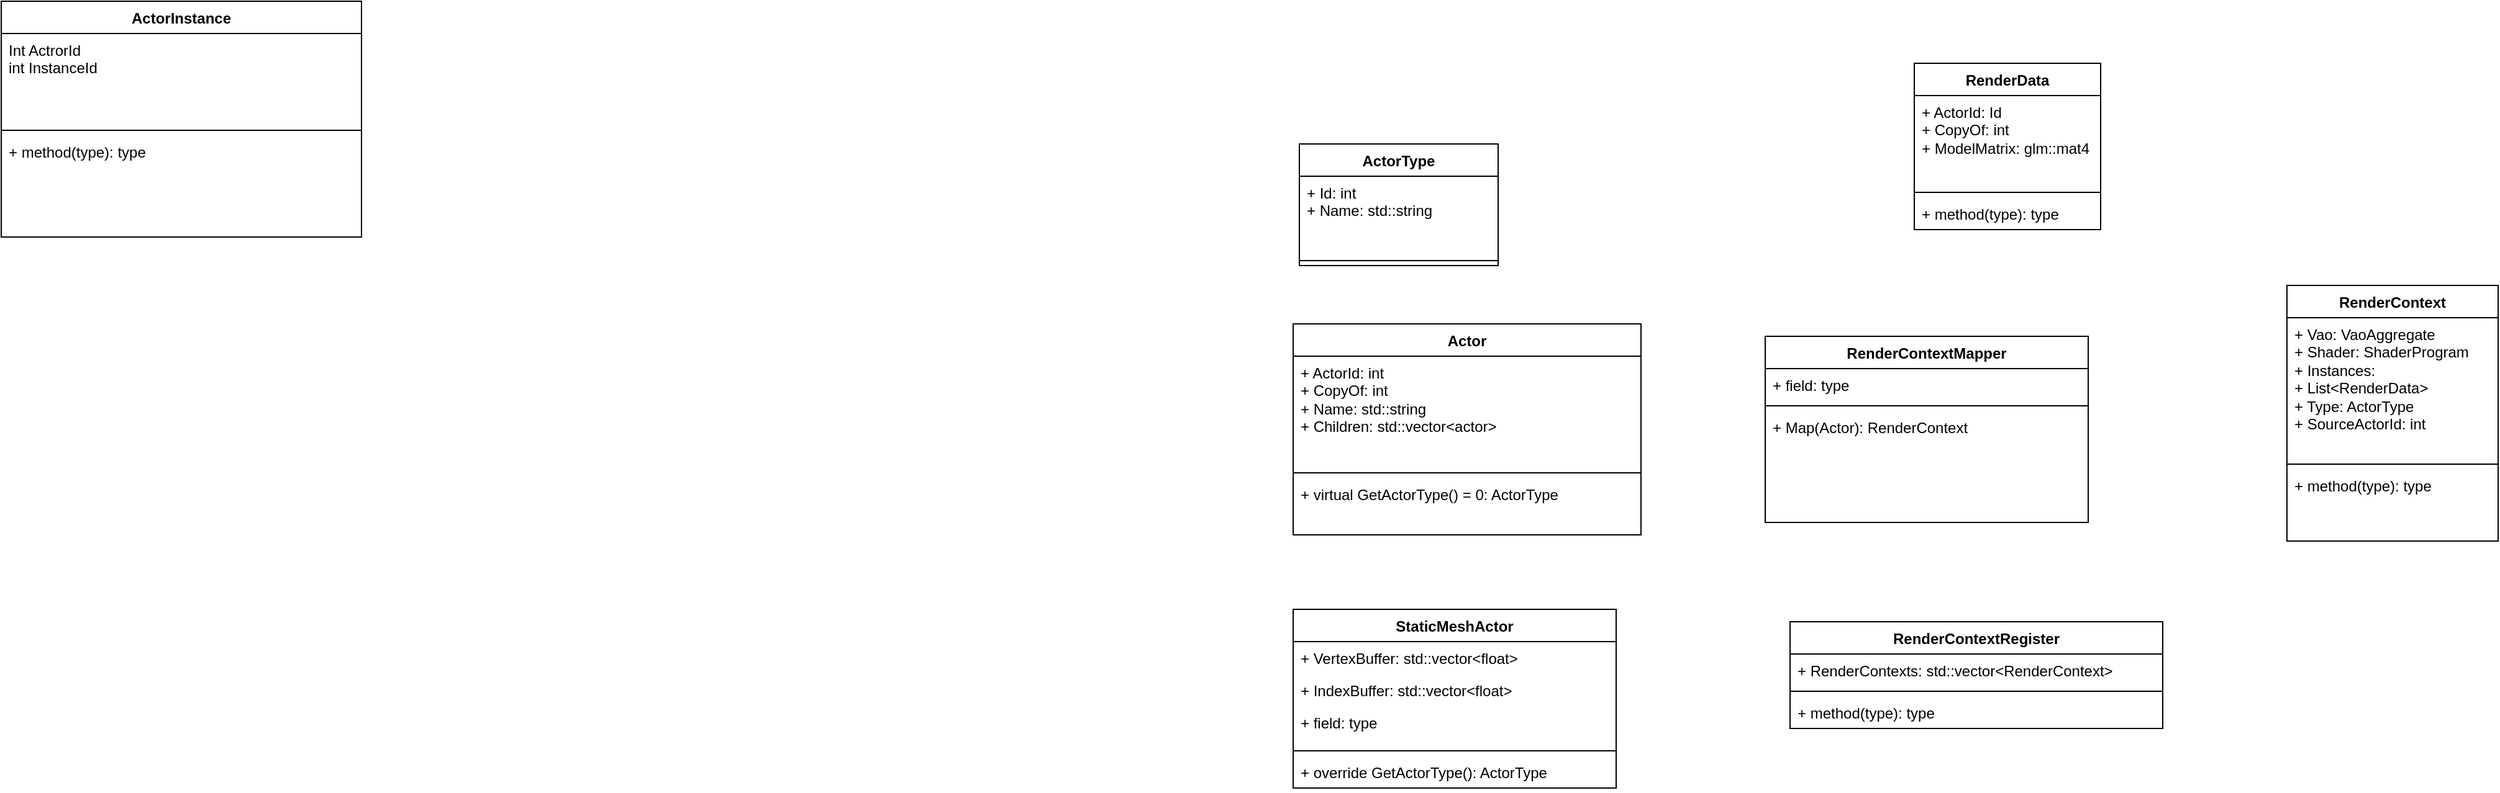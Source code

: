 <mxfile version="21.0.6"><diagram name="Seite-1" id="XoS9ZWM10GK0i-9Ycf3K"><mxGraphModel dx="3048" dy="789" grid="1" gridSize="10" guides="1" tooltips="1" connect="1" arrows="1" fold="1" page="1" pageScale="1" pageWidth="827" pageHeight="1169" math="0" shadow="0"><root><mxCell id="0"/><mxCell id="1" parent="0"/><mxCell id="y-qpPFtSuJvnI-bk90Km-2" value="Actor" style="swimlane;fontStyle=1;align=center;verticalAlign=top;childLayout=stackLayout;horizontal=1;startSize=26;horizontalStack=0;resizeParent=1;resizeParentMax=0;resizeLast=0;collapsible=1;marginBottom=0;whiteSpace=wrap;html=1;" vertex="1" parent="1"><mxGeometry x="180" y="310" width="280" height="170" as="geometry"/></mxCell><mxCell id="y-qpPFtSuJvnI-bk90Km-3" value="+ ActorId: int&lt;br&gt;+ CopyOf: int&lt;br&gt;+ Name: std::string&lt;br&gt;+ Children: std::vector&amp;lt;actor&amp;gt;" style="text;strokeColor=none;fillColor=none;align=left;verticalAlign=top;spacingLeft=4;spacingRight=4;overflow=hidden;rotatable=0;points=[[0,0.5],[1,0.5]];portConstraint=eastwest;whiteSpace=wrap;html=1;" vertex="1" parent="y-qpPFtSuJvnI-bk90Km-2"><mxGeometry y="26" width="280" height="90" as="geometry"/></mxCell><mxCell id="y-qpPFtSuJvnI-bk90Km-4" value="" style="line;strokeWidth=1;fillColor=none;align=left;verticalAlign=middle;spacingTop=-1;spacingLeft=3;spacingRight=3;rotatable=0;labelPosition=right;points=[];portConstraint=eastwest;strokeColor=inherit;" vertex="1" parent="y-qpPFtSuJvnI-bk90Km-2"><mxGeometry y="116" width="280" height="8" as="geometry"/></mxCell><mxCell id="y-qpPFtSuJvnI-bk90Km-5" value="+ virtual GetActorType() = 0: ActorType" style="text;strokeColor=none;fillColor=none;align=left;verticalAlign=top;spacingLeft=4;spacingRight=4;overflow=hidden;rotatable=0;points=[[0,0.5],[1,0.5]];portConstraint=eastwest;whiteSpace=wrap;html=1;" vertex="1" parent="y-qpPFtSuJvnI-bk90Km-2"><mxGeometry y="124" width="280" height="46" as="geometry"/></mxCell><mxCell id="y-qpPFtSuJvnI-bk90Km-6" value="ActorType" style="swimlane;fontStyle=1;align=center;verticalAlign=top;childLayout=stackLayout;horizontal=1;startSize=26;horizontalStack=0;resizeParent=1;resizeParentMax=0;resizeLast=0;collapsible=1;marginBottom=0;whiteSpace=wrap;html=1;" vertex="1" parent="1"><mxGeometry x="185" y="165" width="160" height="98" as="geometry"/></mxCell><mxCell id="y-qpPFtSuJvnI-bk90Km-7" value="+ Id: int&lt;br&gt;+ Name: std::string" style="text;strokeColor=none;fillColor=none;align=left;verticalAlign=top;spacingLeft=4;spacingRight=4;overflow=hidden;rotatable=0;points=[[0,0.5],[1,0.5]];portConstraint=eastwest;whiteSpace=wrap;html=1;" vertex="1" parent="y-qpPFtSuJvnI-bk90Km-6"><mxGeometry y="26" width="160" height="64" as="geometry"/></mxCell><mxCell id="y-qpPFtSuJvnI-bk90Km-8" value="" style="line;strokeWidth=1;fillColor=none;align=left;verticalAlign=middle;spacingTop=-1;spacingLeft=3;spacingRight=3;rotatable=0;labelPosition=right;points=[];portConstraint=eastwest;strokeColor=inherit;" vertex="1" parent="y-qpPFtSuJvnI-bk90Km-6"><mxGeometry y="90" width="160" height="8" as="geometry"/></mxCell><mxCell id="y-qpPFtSuJvnI-bk90Km-12" value="RenderContext" style="swimlane;fontStyle=1;align=center;verticalAlign=top;childLayout=stackLayout;horizontal=1;startSize=26;horizontalStack=0;resizeParent=1;resizeParentMax=0;resizeLast=0;collapsible=1;marginBottom=0;whiteSpace=wrap;html=1;" vertex="1" parent="1"><mxGeometry x="980" y="279" width="170" height="206" as="geometry"/></mxCell><mxCell id="y-qpPFtSuJvnI-bk90Km-13" value="+ Vao: VaoAggregate&lt;br&gt;+ Shader: ShaderProgram&lt;br&gt;+ Instances:&lt;br&gt;+ List&amp;lt;RenderData&amp;gt;&lt;br&gt;+ Type: ActorType&lt;br&gt;+ SourceActorId: int" style="text;strokeColor=none;fillColor=none;align=left;verticalAlign=top;spacingLeft=4;spacingRight=4;overflow=hidden;rotatable=0;points=[[0,0.5],[1,0.5]];portConstraint=eastwest;whiteSpace=wrap;html=1;" vertex="1" parent="y-qpPFtSuJvnI-bk90Km-12"><mxGeometry y="26" width="170" height="114" as="geometry"/></mxCell><mxCell id="y-qpPFtSuJvnI-bk90Km-14" value="" style="line;strokeWidth=1;fillColor=none;align=left;verticalAlign=middle;spacingTop=-1;spacingLeft=3;spacingRight=3;rotatable=0;labelPosition=right;points=[];portConstraint=eastwest;strokeColor=inherit;" vertex="1" parent="y-qpPFtSuJvnI-bk90Km-12"><mxGeometry y="140" width="170" height="8" as="geometry"/></mxCell><mxCell id="y-qpPFtSuJvnI-bk90Km-15" value="+ method(type): type" style="text;strokeColor=none;fillColor=none;align=left;verticalAlign=top;spacingLeft=4;spacingRight=4;overflow=hidden;rotatable=0;points=[[0,0.5],[1,0.5]];portConstraint=eastwest;whiteSpace=wrap;html=1;" vertex="1" parent="y-qpPFtSuJvnI-bk90Km-12"><mxGeometry y="148" width="170" height="58" as="geometry"/></mxCell><mxCell id="y-qpPFtSuJvnI-bk90Km-16" value="ActorInstance" style="swimlane;fontStyle=1;align=center;verticalAlign=top;childLayout=stackLayout;horizontal=1;startSize=26;horizontalStack=0;resizeParent=1;resizeParentMax=0;resizeLast=0;collapsible=1;marginBottom=0;whiteSpace=wrap;html=1;" vertex="1" parent="1"><mxGeometry x="-860" y="50" width="290" height="190" as="geometry"/></mxCell><mxCell id="y-qpPFtSuJvnI-bk90Km-17" value="Int ActrorId&lt;br&gt;int InstanceId" style="text;strokeColor=none;fillColor=none;align=left;verticalAlign=top;spacingLeft=4;spacingRight=4;overflow=hidden;rotatable=0;points=[[0,0.5],[1,0.5]];portConstraint=eastwest;whiteSpace=wrap;html=1;" vertex="1" parent="y-qpPFtSuJvnI-bk90Km-16"><mxGeometry y="26" width="290" height="74" as="geometry"/></mxCell><mxCell id="y-qpPFtSuJvnI-bk90Km-18" value="" style="line;strokeWidth=1;fillColor=none;align=left;verticalAlign=middle;spacingTop=-1;spacingLeft=3;spacingRight=3;rotatable=0;labelPosition=right;points=[];portConstraint=eastwest;strokeColor=inherit;" vertex="1" parent="y-qpPFtSuJvnI-bk90Km-16"><mxGeometry y="100" width="290" height="8" as="geometry"/></mxCell><mxCell id="y-qpPFtSuJvnI-bk90Km-19" value="+ method(type): type" style="text;strokeColor=none;fillColor=none;align=left;verticalAlign=top;spacingLeft=4;spacingRight=4;overflow=hidden;rotatable=0;points=[[0,0.5],[1,0.5]];portConstraint=eastwest;whiteSpace=wrap;html=1;" vertex="1" parent="y-qpPFtSuJvnI-bk90Km-16"><mxGeometry y="108" width="290" height="82" as="geometry"/></mxCell><mxCell id="y-qpPFtSuJvnI-bk90Km-20" value="RenderData" style="swimlane;fontStyle=1;align=center;verticalAlign=top;childLayout=stackLayout;horizontal=1;startSize=26;horizontalStack=0;resizeParent=1;resizeParentMax=0;resizeLast=0;collapsible=1;marginBottom=0;whiteSpace=wrap;html=1;" vertex="1" parent="1"><mxGeometry x="680" y="100" width="150" height="134" as="geometry"/></mxCell><mxCell id="y-qpPFtSuJvnI-bk90Km-21" value="+ ActorId: Id&lt;br&gt;+ CopyOf: int&lt;br&gt;+ ModelMatrix: glm::mat4" style="text;strokeColor=none;fillColor=none;align=left;verticalAlign=top;spacingLeft=4;spacingRight=4;overflow=hidden;rotatable=0;points=[[0,0.5],[1,0.5]];portConstraint=eastwest;whiteSpace=wrap;html=1;" vertex="1" parent="y-qpPFtSuJvnI-bk90Km-20"><mxGeometry y="26" width="150" height="74" as="geometry"/></mxCell><mxCell id="y-qpPFtSuJvnI-bk90Km-22" value="" style="line;strokeWidth=1;fillColor=none;align=left;verticalAlign=middle;spacingTop=-1;spacingLeft=3;spacingRight=3;rotatable=0;labelPosition=right;points=[];portConstraint=eastwest;strokeColor=inherit;" vertex="1" parent="y-qpPFtSuJvnI-bk90Km-20"><mxGeometry y="100" width="150" height="8" as="geometry"/></mxCell><mxCell id="y-qpPFtSuJvnI-bk90Km-23" value="+ method(type): type" style="text;strokeColor=none;fillColor=none;align=left;verticalAlign=top;spacingLeft=4;spacingRight=4;overflow=hidden;rotatable=0;points=[[0,0.5],[1,0.5]];portConstraint=eastwest;whiteSpace=wrap;html=1;" vertex="1" parent="y-qpPFtSuJvnI-bk90Km-20"><mxGeometry y="108" width="150" height="26" as="geometry"/></mxCell><mxCell id="y-qpPFtSuJvnI-bk90Km-26" value="RenderContextMapper" style="swimlane;fontStyle=1;align=center;verticalAlign=top;childLayout=stackLayout;horizontal=1;startSize=26;horizontalStack=0;resizeParent=1;resizeParentMax=0;resizeLast=0;collapsible=1;marginBottom=0;whiteSpace=wrap;html=1;" vertex="1" parent="1"><mxGeometry x="560" y="320" width="260" height="150" as="geometry"/></mxCell><mxCell id="y-qpPFtSuJvnI-bk90Km-27" value="+ field: type" style="text;strokeColor=none;fillColor=none;align=left;verticalAlign=top;spacingLeft=4;spacingRight=4;overflow=hidden;rotatable=0;points=[[0,0.5],[1,0.5]];portConstraint=eastwest;whiteSpace=wrap;html=1;" vertex="1" parent="y-qpPFtSuJvnI-bk90Km-26"><mxGeometry y="26" width="260" height="26" as="geometry"/></mxCell><mxCell id="y-qpPFtSuJvnI-bk90Km-28" value="" style="line;strokeWidth=1;fillColor=none;align=left;verticalAlign=middle;spacingTop=-1;spacingLeft=3;spacingRight=3;rotatable=0;labelPosition=right;points=[];portConstraint=eastwest;strokeColor=inherit;" vertex="1" parent="y-qpPFtSuJvnI-bk90Km-26"><mxGeometry y="52" width="260" height="8" as="geometry"/></mxCell><mxCell id="y-qpPFtSuJvnI-bk90Km-29" value="+ Map(Actor): RenderContext" style="text;strokeColor=none;fillColor=none;align=left;verticalAlign=top;spacingLeft=4;spacingRight=4;overflow=hidden;rotatable=0;points=[[0,0.5],[1,0.5]];portConstraint=eastwest;whiteSpace=wrap;html=1;" vertex="1" parent="y-qpPFtSuJvnI-bk90Km-26"><mxGeometry y="60" width="260" height="90" as="geometry"/></mxCell><mxCell id="y-qpPFtSuJvnI-bk90Km-30" value="RenderContextRegister" style="swimlane;fontStyle=1;align=center;verticalAlign=top;childLayout=stackLayout;horizontal=1;startSize=26;horizontalStack=0;resizeParent=1;resizeParentMax=0;resizeLast=0;collapsible=1;marginBottom=0;whiteSpace=wrap;html=1;" vertex="1" parent="1"><mxGeometry x="580" y="550" width="300" height="86" as="geometry"/></mxCell><mxCell id="y-qpPFtSuJvnI-bk90Km-31" value="+ RenderContexts: std::vector&amp;lt;RenderContext&amp;gt;" style="text;strokeColor=none;fillColor=none;align=left;verticalAlign=top;spacingLeft=4;spacingRight=4;overflow=hidden;rotatable=0;points=[[0,0.5],[1,0.5]];portConstraint=eastwest;whiteSpace=wrap;html=1;" vertex="1" parent="y-qpPFtSuJvnI-bk90Km-30"><mxGeometry y="26" width="300" height="26" as="geometry"/></mxCell><mxCell id="y-qpPFtSuJvnI-bk90Km-32" value="" style="line;strokeWidth=1;fillColor=none;align=left;verticalAlign=middle;spacingTop=-1;spacingLeft=3;spacingRight=3;rotatable=0;labelPosition=right;points=[];portConstraint=eastwest;strokeColor=inherit;" vertex="1" parent="y-qpPFtSuJvnI-bk90Km-30"><mxGeometry y="52" width="300" height="8" as="geometry"/></mxCell><mxCell id="y-qpPFtSuJvnI-bk90Km-33" value="+ method(type): type" style="text;strokeColor=none;fillColor=none;align=left;verticalAlign=top;spacingLeft=4;spacingRight=4;overflow=hidden;rotatable=0;points=[[0,0.5],[1,0.5]];portConstraint=eastwest;whiteSpace=wrap;html=1;" vertex="1" parent="y-qpPFtSuJvnI-bk90Km-30"><mxGeometry y="60" width="300" height="26" as="geometry"/></mxCell><mxCell id="y-qpPFtSuJvnI-bk90Km-44" value="StaticMeshActor" style="swimlane;fontStyle=1;align=center;verticalAlign=top;childLayout=stackLayout;horizontal=1;startSize=26;horizontalStack=0;resizeParent=1;resizeParentMax=0;resizeLast=0;collapsible=1;marginBottom=0;whiteSpace=wrap;html=1;" vertex="1" parent="1"><mxGeometry x="180" y="540" width="260" height="144" as="geometry"/></mxCell><mxCell id="y-qpPFtSuJvnI-bk90Km-45" value="+ VertexBuffer: std::vector&amp;lt;float&amp;gt;" style="text;strokeColor=none;fillColor=none;align=left;verticalAlign=top;spacingLeft=4;spacingRight=4;overflow=hidden;rotatable=0;points=[[0,0.5],[1,0.5]];portConstraint=eastwest;whiteSpace=wrap;html=1;" vertex="1" parent="y-qpPFtSuJvnI-bk90Km-44"><mxGeometry y="26" width="260" height="26" as="geometry"/></mxCell><mxCell id="y-qpPFtSuJvnI-bk90Km-48" value="+ IndexBuffer: std::vector&amp;lt;float&amp;gt;" style="text;strokeColor=none;fillColor=none;align=left;verticalAlign=top;spacingLeft=4;spacingRight=4;overflow=hidden;rotatable=0;points=[[0,0.5],[1,0.5]];portConstraint=eastwest;whiteSpace=wrap;html=1;" vertex="1" parent="y-qpPFtSuJvnI-bk90Km-44"><mxGeometry y="52" width="260" height="26" as="geometry"/></mxCell><mxCell id="y-qpPFtSuJvnI-bk90Km-49" value="+ field: type" style="text;strokeColor=none;fillColor=none;align=left;verticalAlign=top;spacingLeft=4;spacingRight=4;overflow=hidden;rotatable=0;points=[[0,0.5],[1,0.5]];portConstraint=eastwest;whiteSpace=wrap;html=1;" vertex="1" parent="y-qpPFtSuJvnI-bk90Km-44"><mxGeometry y="78" width="260" height="32" as="geometry"/></mxCell><mxCell id="y-qpPFtSuJvnI-bk90Km-46" value="" style="line;strokeWidth=1;fillColor=none;align=left;verticalAlign=middle;spacingTop=-1;spacingLeft=3;spacingRight=3;rotatable=0;labelPosition=right;points=[];portConstraint=eastwest;strokeColor=inherit;" vertex="1" parent="y-qpPFtSuJvnI-bk90Km-44"><mxGeometry y="110" width="260" height="8" as="geometry"/></mxCell><mxCell id="y-qpPFtSuJvnI-bk90Km-47" value="+ override GetActorType(): ActorType" style="text;strokeColor=none;fillColor=none;align=left;verticalAlign=top;spacingLeft=4;spacingRight=4;overflow=hidden;rotatable=0;points=[[0,0.5],[1,0.5]];portConstraint=eastwest;whiteSpace=wrap;html=1;" vertex="1" parent="y-qpPFtSuJvnI-bk90Km-44"><mxGeometry y="118" width="260" height="26" as="geometry"/></mxCell></root></mxGraphModel></diagram></mxfile>